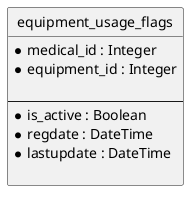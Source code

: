 @startuml
'-------------------------------------------
'Table Name  : equipment_usage_flags
'Description : 医療機器の分析使用フラグ管理テーブル
'
'[ChangeLog]

'  v1.0.0 (2025-06-27)
'  - [H.Miyazawa] OptiServe用のデータベース設計

'[Note]
'  - 2025-07-16 : generate_dbdesign_artifacts.pyによる自動生成
'-------------------------------------------
hide circle

entity "equipment_usage_flags" as e01 {
  * medical_id : Integer
  * equipment_id : Integer

  --
  * is_active : Boolean
  * regdate : DateTime
  * lastupdate : DateTime

}
@enduml